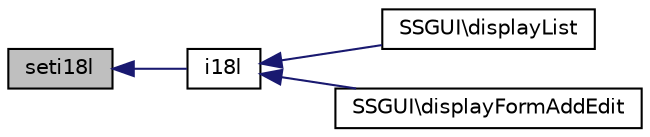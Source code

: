 digraph "seti18l"
{
  edge [fontname="Helvetica",fontsize="10",labelfontname="Helvetica",labelfontsize="10"];
  node [fontname="Helvetica",fontsize="10",shape=record];
  rankdir="LR";
  Node1 [label="seti18l",height=0.2,width=0.4,color="black", fillcolor="grey75", style="filled", fontcolor="black"];
  Node1 -> Node2 [dir="back",color="midnightblue",fontsize="10",style="solid",fontname="Helvetica"];
  Node2 [label="i18l",height=0.2,width=0.4,color="black", fillcolor="white", style="filled",URL="$classss__utils.html#a910d39f24032dc934968c84d2581458c"];
  Node2 -> Node3 [dir="back",color="midnightblue",fontsize="10",style="solid",fontname="Helvetica"];
  Node3 [label="SSGUI\\displayList",height=0.2,width=0.4,color="black", fillcolor="white", style="filled",URL="$class_s_s_g_u_i.html#a0063dfc715e1bbbceeaca295a7eb812c"];
  Node2 -> Node4 [dir="back",color="midnightblue",fontsize="10",style="solid",fontname="Helvetica"];
  Node4 [label="SSGUI\\displayFormAddEdit",height=0.2,width=0.4,color="black", fillcolor="white", style="filled",URL="$class_s_s_g_u_i.html#aa5eeb5a1670567016f90a4d405ba64ac"];
}
